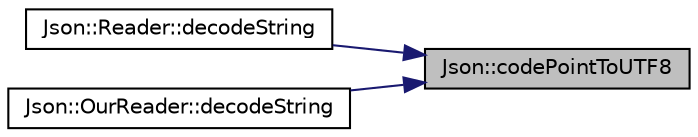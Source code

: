 digraph "Json::codePointToUTF8"
{
 // LATEX_PDF_SIZE
  edge [fontname="Helvetica",fontsize="10",labelfontname="Helvetica",labelfontsize="10"];
  node [fontname="Helvetica",fontsize="10",shape=record];
  rankdir="RL";
  Node1 [label="Json::codePointToUTF8",height=0.2,width=0.4,color="black", fillcolor="grey75", style="filled", fontcolor="black",tooltip="Converts a unicode code-point to UTF-8."];
  Node1 -> Node2 [dir="back",color="midnightblue",fontsize="10",style="solid",fontname="Helvetica"];
  Node2 [label="Json::Reader::decodeString",height=0.2,width=0.4,color="black", fillcolor="white", style="filled",URL="$class_json_1_1_reader.html#a8911a3225ee94d86d83edc2f8c1befe0",tooltip=" "];
  Node1 -> Node3 [dir="back",color="midnightblue",fontsize="10",style="solid",fontname="Helvetica"];
  Node3 [label="Json::OurReader::decodeString",height=0.2,width=0.4,color="black", fillcolor="white", style="filled",URL="$class_json_1_1_our_reader.html#a5046dfa5d43b1770a091aac0a63a9f4b",tooltip=" "];
}
